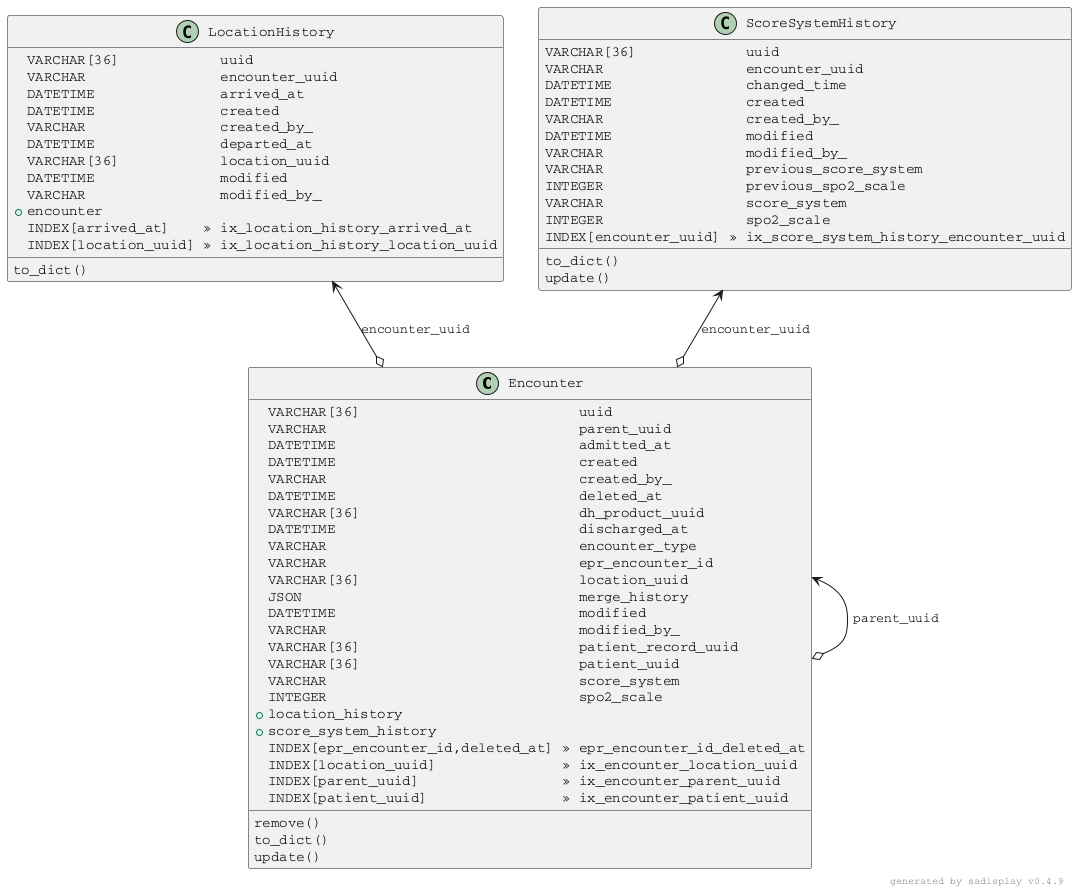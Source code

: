 @startuml

skinparam defaultFontName Courier

Class Encounter {
    VARCHAR[36]                        ★ uuid                       
    VARCHAR                            ☆ parent_uuid                
    DATETIME                           ⚪ admitted_at                
    DATETIME                           ⚪ created                    
    VARCHAR                            ⚪ created_by_                
    DATETIME                           ⚪ deleted_at                 
    VARCHAR[36]                        ⚪ dh_product_uuid            
    DATETIME                           ⚪ discharged_at              
    VARCHAR                            ⚪ encounter_type             
    VARCHAR                            ⚪ epr_encounter_id           
    VARCHAR[36]                        ⚪ location_uuid              
    JSON                               ⚪ merge_history              
    DATETIME                           ⚪ modified                   
    VARCHAR                            ⚪ modified_by_               
    VARCHAR[36]                        ⚪ patient_record_uuid        
    VARCHAR[36]                        ⚪ patient_uuid               
    VARCHAR                            ⚪ score_system               
    INTEGER                            ⚪ spo2_scale                 
    +                                  location_history             
    +                                  score_system_history         
    remove()                                                        
    to_dict()                                                       
    update()                                                        
    INDEX[epr_encounter_id,deleted_at] » epr_encounter_id_deleted_at
    INDEX[location_uuid]               » ix_encounter_location_uuid 
    INDEX[parent_uuid]                 » ix_encounter_parent_uuid   
    INDEX[patient_uuid]                » ix_encounter_patient_uuid  
}

Class LocationHistory {
    VARCHAR[36]          ★ uuid                             
    VARCHAR              ☆ encounter_uuid                   
    DATETIME             ⚪ arrived_at                       
    DATETIME             ⚪ created                          
    VARCHAR              ⚪ created_by_                      
    DATETIME             ⚪ departed_at                      
    VARCHAR[36]          ⚪ location_uuid                    
    DATETIME             ⚪ modified                         
    VARCHAR              ⚪ modified_by_                     
    +                    encounter                          
    to_dict()                                               
    INDEX[arrived_at]    » ix_location_history_arrived_at   
    INDEX[location_uuid] » ix_location_history_location_uuid
}

Class ScoreSystemHistory {
    VARCHAR[36]           ★ uuid                                  
    VARCHAR               ☆ encounter_uuid                        
    DATETIME              ⚪ changed_time                          
    DATETIME              ⚪ created                               
    VARCHAR               ⚪ created_by_                           
    DATETIME              ⚪ modified                              
    VARCHAR               ⚪ modified_by_                          
    VARCHAR               ⚪ previous_score_system                 
    INTEGER               ⚪ previous_spo2_scale                   
    VARCHAR               ⚪ score_system                          
    INTEGER               ⚪ spo2_scale                            
    to_dict()                                                     
    update()                                                      
    INDEX[encounter_uuid] » ix_score_system_history_encounter_uuid
}

Encounter <--o Encounter: parent_uuid

LocationHistory <--o Encounter: encounter_uuid

ScoreSystemHistory <--o Encounter: encounter_uuid

right footer generated by sadisplay v0.4.9

@enduml

